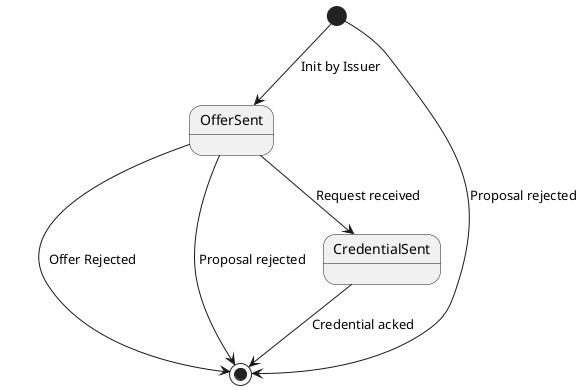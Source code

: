 @startuml

[*] --> OfferSent : Init by Issuer
OfferSent --> [*] : Offer Rejected
OfferSent --> [*] : Proposal rejected
OfferSent --> CredentialSent : Request received
CredentialSent --> [*] : Credential acked
[*] --> [*] : Proposal rejected

@enduml